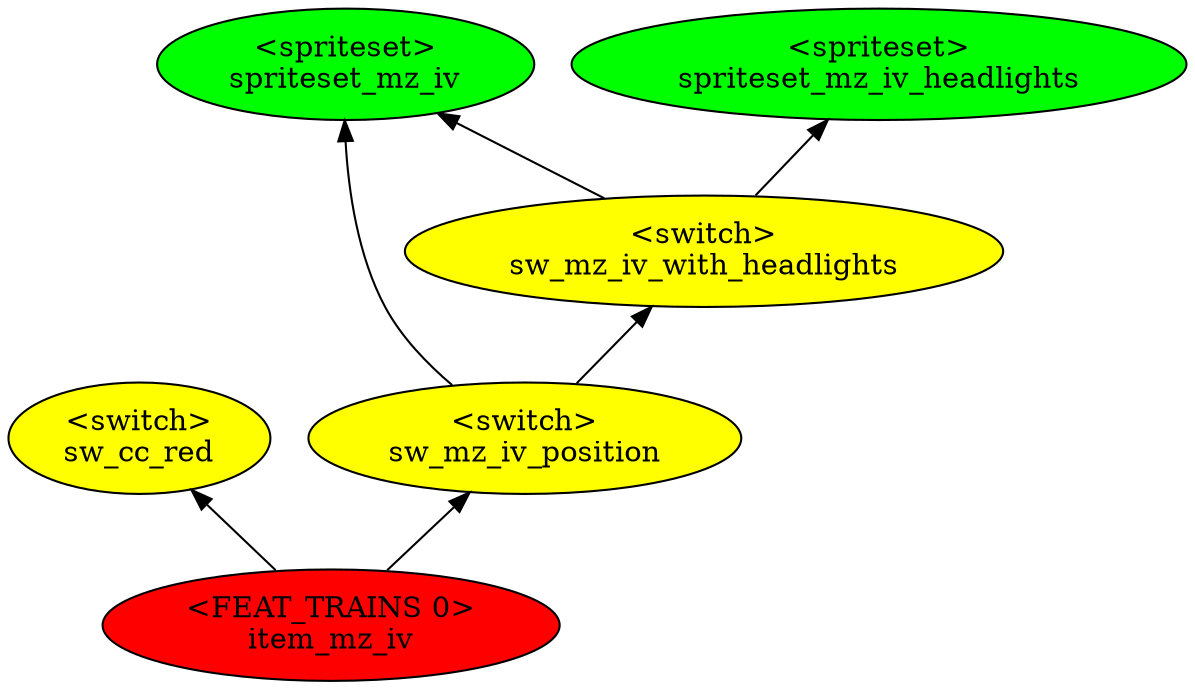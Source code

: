 digraph {
rankdir="BT"
sw_cc_red [fillcolor=yellow style="filled" label="<switch>\nsw_cc_red"]
spriteset_mz_iv [fillcolor=green style="filled" label="<spriteset>\nspriteset_mz_iv"]
spriteset_mz_iv_headlights [fillcolor=green style="filled" label="<spriteset>\nspriteset_mz_iv_headlights"]
sw_mz_iv_with_headlights [fillcolor=yellow style="filled" label="<switch>\nsw_mz_iv_with_headlights"]
sw_mz_iv_position [fillcolor=yellow style="filled" label="<switch>\nsw_mz_iv_position"]
item_mz_iv [fillcolor=red style="filled" label="<FEAT_TRAINS 0>\nitem_mz_iv"]
item_mz_iv->sw_mz_iv_position
sw_mz_iv_with_headlights->spriteset_mz_iv_headlights
item_mz_iv->sw_cc_red
sw_mz_iv_with_headlights->spriteset_mz_iv
sw_mz_iv_position->sw_mz_iv_with_headlights
sw_mz_iv_position->spriteset_mz_iv
}

